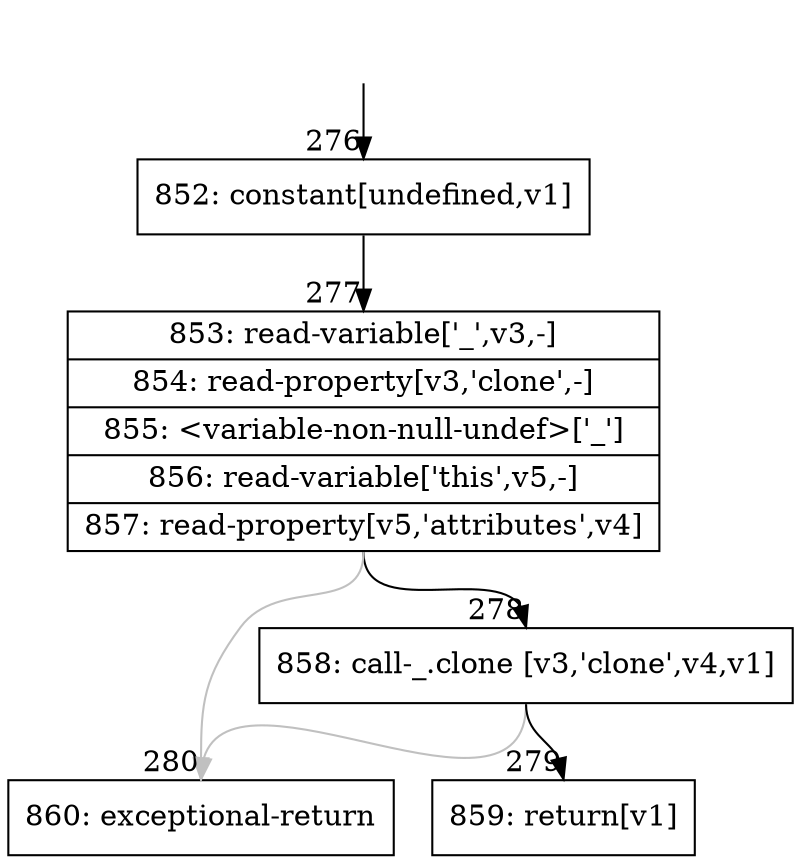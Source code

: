 digraph {
rankdir="TD"
BB_entry17[shape=none,label=""];
BB_entry17 -> BB276 [tailport=s, headport=n, headlabel="    276"]
BB276 [shape=record label="{852: constant[undefined,v1]}" ] 
BB276 -> BB277 [tailport=s, headport=n, headlabel="      277"]
BB277 [shape=record label="{853: read-variable['_',v3,-]|854: read-property[v3,'clone',-]|855: \<variable-non-null-undef\>['_']|856: read-variable['this',v5,-]|857: read-property[v5,'attributes',v4]}" ] 
BB277 -> BB278 [tailport=s, headport=n, headlabel="      278"]
BB277 -> BB280 [tailport=s, headport=n, color=gray, headlabel="      280"]
BB278 [shape=record label="{858: call-_.clone [v3,'clone',v4,v1]}" ] 
BB278 -> BB279 [tailport=s, headport=n, headlabel="      279"]
BB278 -> BB280 [tailport=s, headport=n, color=gray]
BB279 [shape=record label="{859: return[v1]}" ] 
BB280 [shape=record label="{860: exceptional-return}" ] 
//#$~ 282
}
